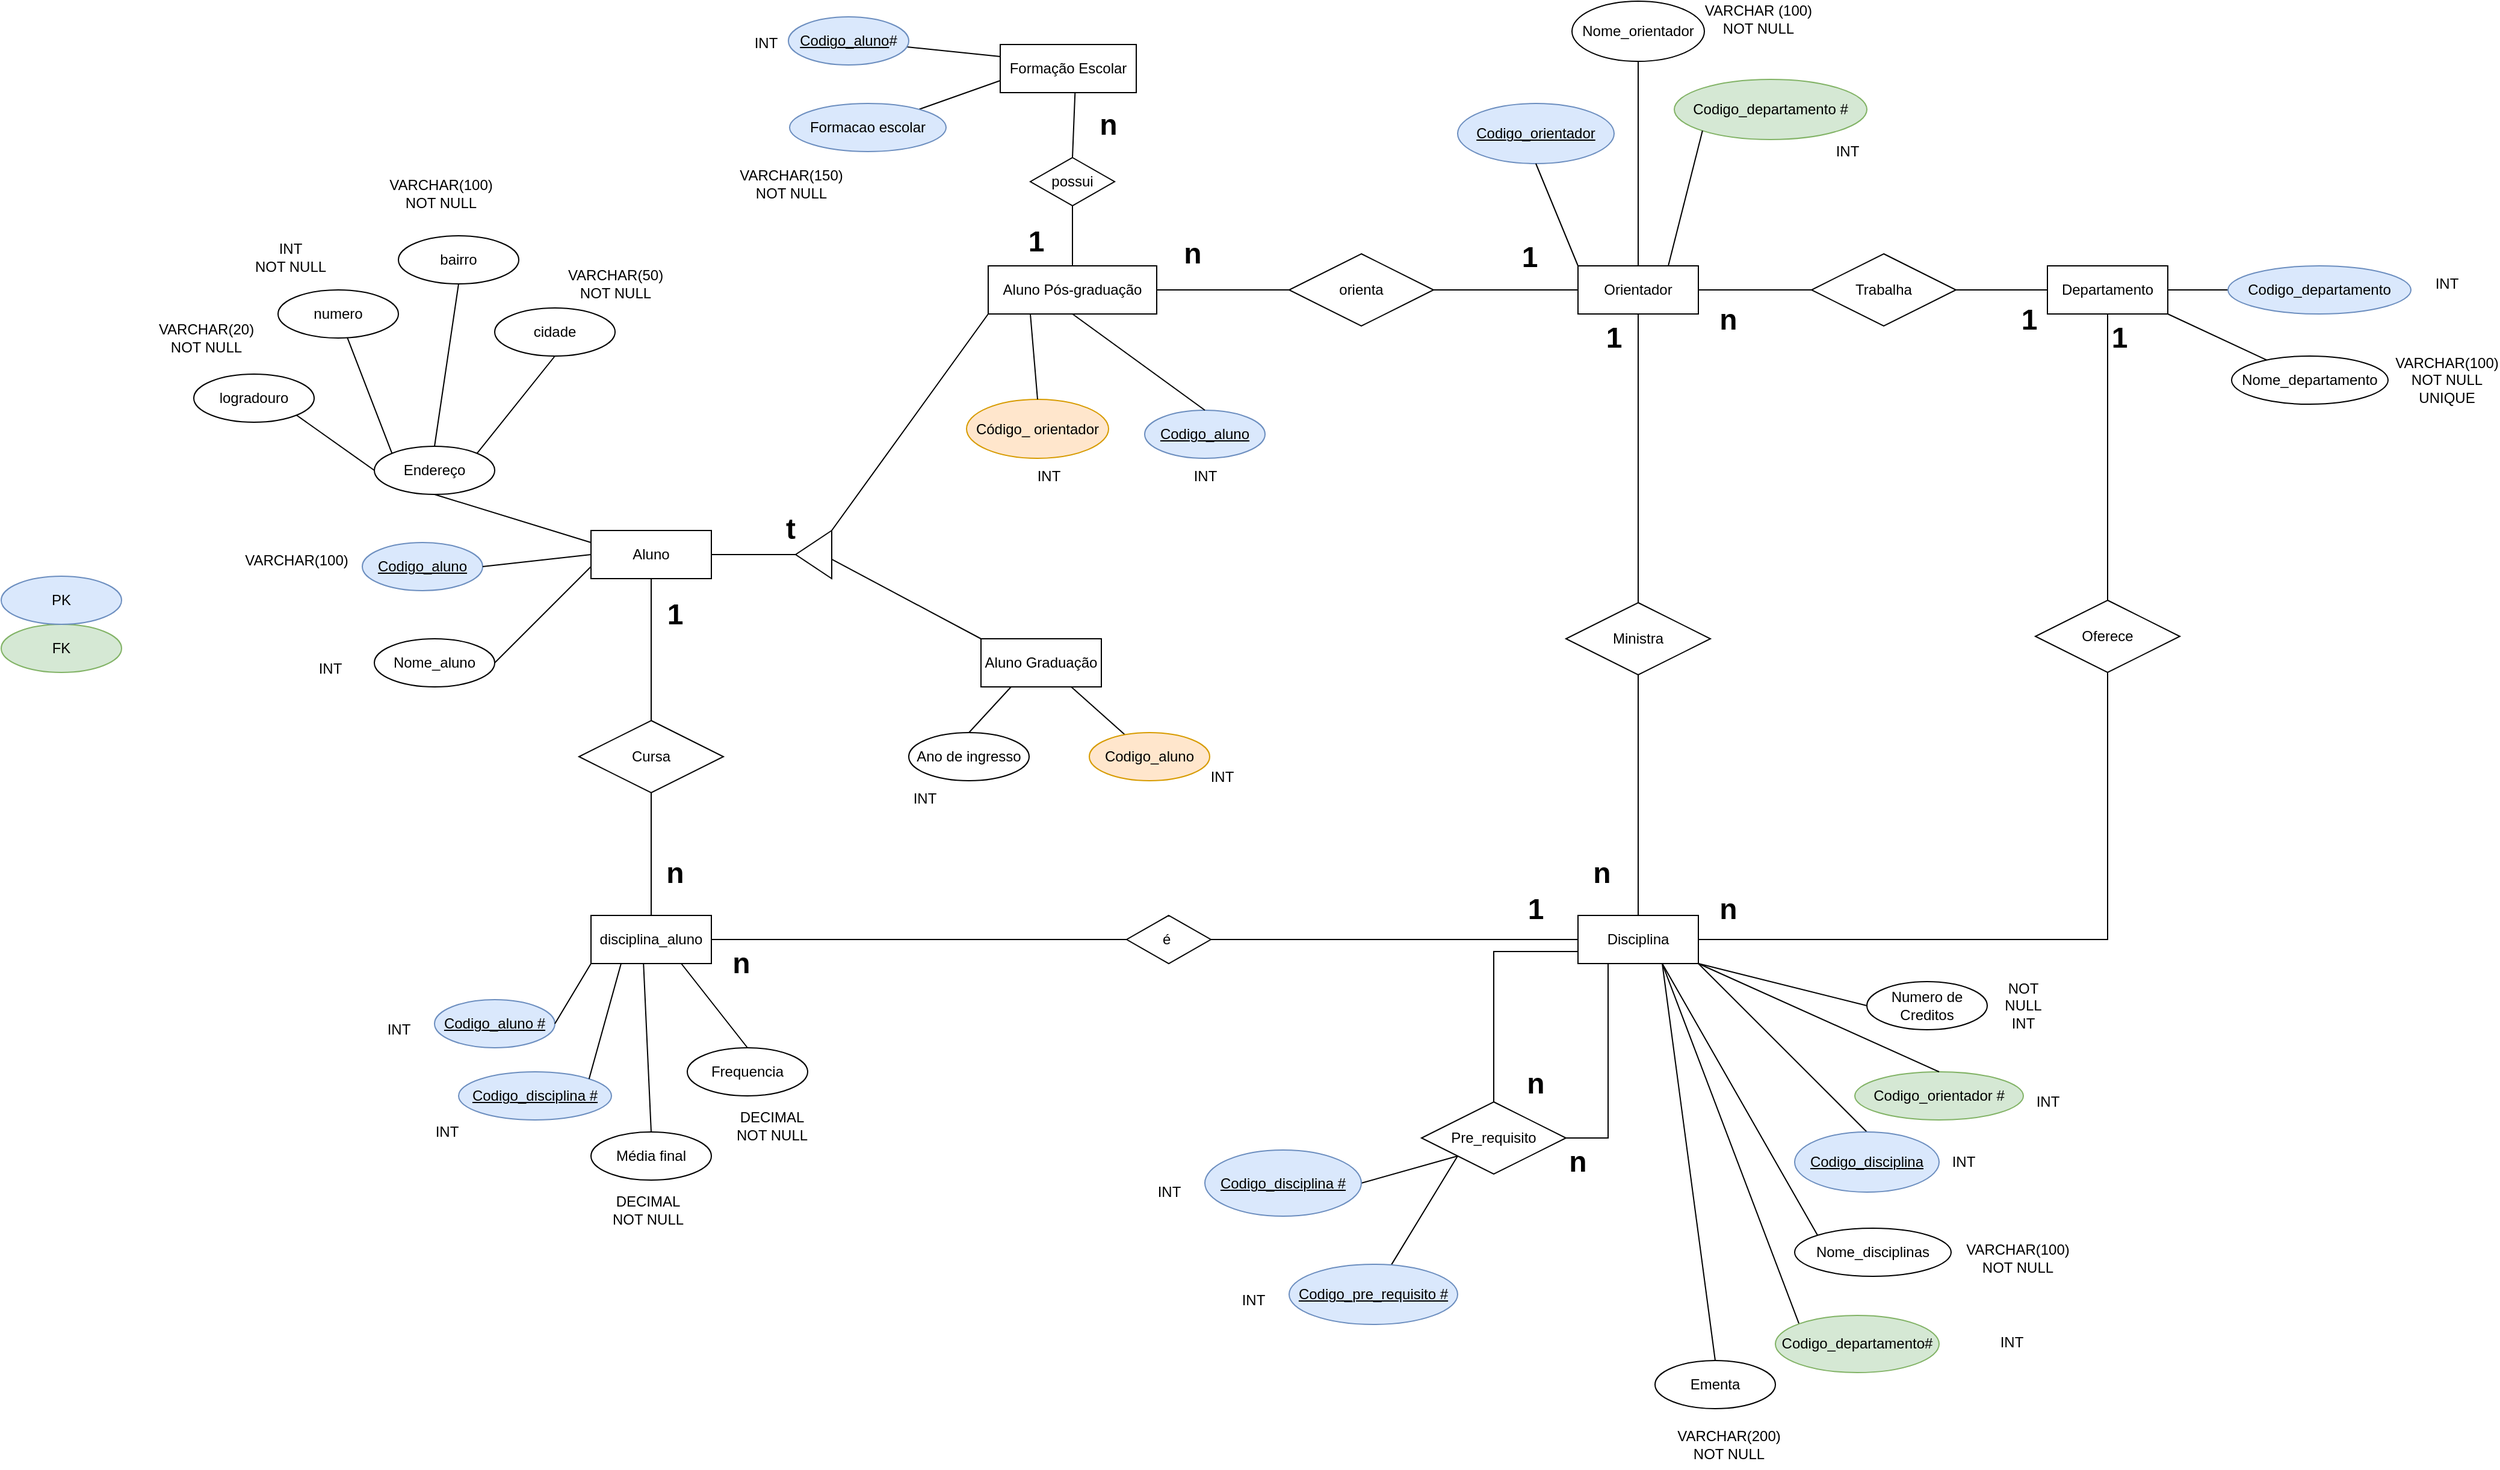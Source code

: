 <mxfile version="21.1.2" type="device">
  <diagram name="Página-1" id="sO-7xEorYhocGjbOIU1M">
    <mxGraphModel dx="730" dy="1548" grid="0" gridSize="10" guides="1" tooltips="1" connect="1" arrows="1" fold="1" page="1" pageScale="1" pageWidth="827" pageHeight="1169" math="0" shadow="0">
      <root>
        <mxCell id="0" />
        <mxCell id="1" parent="0" />
        <mxCell id="-kthMHdzDpv6y8lh09t6-1" value="Departamento" style="whiteSpace=wrap;html=1;align=center;" parent="1" vertex="1">
          <mxGeometry x="1850" y="-140" width="100" height="40" as="geometry" />
        </mxCell>
        <mxCell id="-kthMHdzDpv6y8lh09t6-2" value="Disciplina" style="whiteSpace=wrap;html=1;align=center;strokeColor=#000000;" parent="1" vertex="1">
          <mxGeometry x="1460" y="400" width="100" height="40" as="geometry" />
        </mxCell>
        <mxCell id="-kthMHdzDpv6y8lh09t6-3" value="Orientador" style="whiteSpace=wrap;html=1;align=center;" parent="1" vertex="1">
          <mxGeometry x="1460" y="-140" width="100" height="40" as="geometry" />
        </mxCell>
        <mxCell id="-kthMHdzDpv6y8lh09t6-5" value="Aluno" style="whiteSpace=wrap;html=1;align=center;" parent="1" vertex="1">
          <mxGeometry x="640" y="80" width="100" height="40" as="geometry" />
        </mxCell>
        <mxCell id="-kthMHdzDpv6y8lh09t6-7" value="disciplina_aluno" style="whiteSpace=wrap;html=1;align=center;" parent="1" vertex="1">
          <mxGeometry x="640" y="400" width="100" height="40" as="geometry" />
        </mxCell>
        <mxCell id="-kthMHdzDpv6y8lh09t6-8" value="Aluno Pós-graduação" style="whiteSpace=wrap;html=1;align=center;" parent="1" vertex="1">
          <mxGeometry x="970" y="-140" width="140" height="40" as="geometry" />
        </mxCell>
        <mxCell id="-kthMHdzDpv6y8lh09t6-10" value="Aluno Graduação" style="whiteSpace=wrap;html=1;align=center;" parent="1" vertex="1">
          <mxGeometry x="964" y="170" width="100" height="40" as="geometry" />
        </mxCell>
        <mxCell id="am_5IbPLL-6dULDhQSP--19" value="Oferece" style="shape=rhombus;perimeter=rhombusPerimeter;whiteSpace=wrap;html=1;align=center;" parent="1" vertex="1">
          <mxGeometry x="1840" y="138" width="120" height="60" as="geometry" />
        </mxCell>
        <mxCell id="am_5IbPLL-6dULDhQSP--25" value="Trabalha" style="shape=rhombus;perimeter=rhombusPerimeter;whiteSpace=wrap;html=1;align=center;" parent="1" vertex="1">
          <mxGeometry x="1654" y="-150" width="120" height="60" as="geometry" />
        </mxCell>
        <mxCell id="am_5IbPLL-6dULDhQSP--34" value="" style="triangle;whiteSpace=wrap;html=1;direction=west;" parent="1" vertex="1">
          <mxGeometry x="810" y="80" width="30" height="40" as="geometry" />
        </mxCell>
        <mxCell id="am_5IbPLL-6dULDhQSP--38" value="" style="endArrow=none;html=1;rounded=0;entryX=1;entryY=0.5;entryDx=0;entryDy=0;exitX=1;exitY=0.5;exitDx=0;exitDy=0;" parent="1" source="-kthMHdzDpv6y8lh09t6-5" target="am_5IbPLL-6dULDhQSP--34" edge="1">
          <mxGeometry relative="1" as="geometry">
            <mxPoint x="670" y="10" as="sourcePoint" />
            <mxPoint x="830" y="10" as="targetPoint" />
          </mxGeometry>
        </mxCell>
        <mxCell id="am_5IbPLL-6dULDhQSP--39" value="" style="endArrow=none;html=1;rounded=0;entryX=0;entryY=1;entryDx=0;entryDy=0;" parent="1" target="-kthMHdzDpv6y8lh09t6-8" edge="1">
          <mxGeometry relative="1" as="geometry">
            <mxPoint x="840" y="80" as="sourcePoint" />
            <mxPoint x="830" y="10" as="targetPoint" />
          </mxGeometry>
        </mxCell>
        <mxCell id="am_5IbPLL-6dULDhQSP--40" value="" style="endArrow=none;html=1;rounded=0;entryX=0;entryY=0;entryDx=0;entryDy=0;exitX=-0.002;exitY=0.402;exitDx=0;exitDy=0;exitPerimeter=0;" parent="1" source="am_5IbPLL-6dULDhQSP--34" target="-kthMHdzDpv6y8lh09t6-10" edge="1">
          <mxGeometry relative="1" as="geometry">
            <mxPoint x="840" y="107" as="sourcePoint" />
            <mxPoint x="830" y="10" as="targetPoint" />
          </mxGeometry>
        </mxCell>
        <mxCell id="am_5IbPLL-6dULDhQSP--42" value="" style="endArrow=none;html=1;rounded=0;entryX=0;entryY=0.5;entryDx=0;entryDy=0;exitX=1;exitY=0.5;exitDx=0;exitDy=0;" parent="1" source="am_5IbPLL-6dULDhQSP--17" target="-kthMHdzDpv6y8lh09t6-3" edge="1">
          <mxGeometry relative="1" as="geometry">
            <mxPoint x="970" y="60" as="sourcePoint" />
            <mxPoint x="1130" y="60" as="targetPoint" />
          </mxGeometry>
        </mxCell>
        <mxCell id="am_5IbPLL-6dULDhQSP--43" value="" style="endArrow=none;html=1;rounded=0;entryX=0.5;entryY=1;entryDx=0;entryDy=0;exitX=0.5;exitY=0;exitDx=0;exitDy=0;" parent="1" source="am_5IbPLL-6dULDhQSP--15" target="-kthMHdzDpv6y8lh09t6-3" edge="1">
          <mxGeometry relative="1" as="geometry">
            <mxPoint x="1520" y="50.0" as="sourcePoint" />
            <mxPoint x="1130" y="60" as="targetPoint" />
          </mxGeometry>
        </mxCell>
        <mxCell id="am_5IbPLL-6dULDhQSP--44" value="" style="endArrow=none;html=1;rounded=0;entryX=0.5;entryY=1;entryDx=0;entryDy=0;exitX=0.5;exitY=0;exitDx=0;exitDy=0;" parent="1" source="-kthMHdzDpv6y8lh09t6-2" target="am_5IbPLL-6dULDhQSP--15" edge="1">
          <mxGeometry relative="1" as="geometry">
            <mxPoint x="1510" y="340" as="sourcePoint" />
            <mxPoint x="1510" y="20" as="targetPoint" />
          </mxGeometry>
        </mxCell>
        <mxCell id="am_5IbPLL-6dULDhQSP--15" value="Ministra" style="shape=rhombus;perimeter=rhombusPerimeter;whiteSpace=wrap;html=1;align=center;" parent="1" vertex="1">
          <mxGeometry x="1450" y="140" width="120" height="60" as="geometry" />
        </mxCell>
        <mxCell id="am_5IbPLL-6dULDhQSP--45" value="" style="endArrow=none;html=1;rounded=0;entryX=0;entryY=0.5;entryDx=0;entryDy=0;exitX=1;exitY=0.5;exitDx=0;exitDy=0;" parent="1" source="-kthMHdzDpv6y8lh09t6-8" target="am_5IbPLL-6dULDhQSP--17" edge="1">
          <mxGeometry relative="1" as="geometry">
            <mxPoint x="1150" y="-90" as="sourcePoint" />
            <mxPoint x="1470" y="-90" as="targetPoint" />
          </mxGeometry>
        </mxCell>
        <mxCell id="am_5IbPLL-6dULDhQSP--17" value="orienta" style="shape=rhombus;perimeter=rhombusPerimeter;whiteSpace=wrap;html=1;align=center;" parent="1" vertex="1">
          <mxGeometry x="1220" y="-150" width="120" height="60" as="geometry" />
        </mxCell>
        <mxCell id="am_5IbPLL-6dULDhQSP--46" value="" style="endArrow=none;html=1;rounded=0;entryX=0;entryY=0.5;entryDx=0;entryDy=0;exitX=1;exitY=0.5;exitDx=0;exitDy=0;" parent="1" source="am_5IbPLL-6dULDhQSP--25" target="-kthMHdzDpv6y8lh09t6-1" edge="1">
          <mxGeometry relative="1" as="geometry">
            <mxPoint x="1240" y="20" as="sourcePoint" />
            <mxPoint x="1400" y="20" as="targetPoint" />
          </mxGeometry>
        </mxCell>
        <mxCell id="am_5IbPLL-6dULDhQSP--47" value="" style="endArrow=none;html=1;rounded=0;exitX=1;exitY=0.5;exitDx=0;exitDy=0;entryX=0;entryY=0.5;entryDx=0;entryDy=0;" parent="1" source="-kthMHdzDpv6y8lh09t6-3" target="am_5IbPLL-6dULDhQSP--25" edge="1">
          <mxGeometry relative="1" as="geometry">
            <mxPoint x="1240" y="20" as="sourcePoint" />
            <mxPoint x="1400" y="20" as="targetPoint" />
          </mxGeometry>
        </mxCell>
        <mxCell id="am_5IbPLL-6dULDhQSP--48" value="" style="endArrow=none;html=1;rounded=0;entryX=0.5;entryY=1;entryDx=0;entryDy=0;exitX=0.5;exitY=0;exitDx=0;exitDy=0;" parent="1" source="am_5IbPLL-6dULDhQSP--19" target="-kthMHdzDpv6y8lh09t6-1" edge="1">
          <mxGeometry relative="1" as="geometry">
            <mxPoint x="1900" y="50.0" as="sourcePoint" />
            <mxPoint x="1400" y="60" as="targetPoint" />
          </mxGeometry>
        </mxCell>
        <mxCell id="am_5IbPLL-6dULDhQSP--49" value="" style="endArrow=none;html=1;rounded=0;entryX=0.5;entryY=1;entryDx=0;entryDy=0;exitX=1;exitY=0.5;exitDx=0;exitDy=0;" parent="1" target="am_5IbPLL-6dULDhQSP--19" edge="1" source="-kthMHdzDpv6y8lh09t6-2">
          <mxGeometry relative="1" as="geometry">
            <mxPoint x="1560" y="340" as="sourcePoint" />
            <mxPoint x="1390" y="150" as="targetPoint" />
            <Array as="points">
              <mxPoint x="1900" y="420" />
            </Array>
          </mxGeometry>
        </mxCell>
        <mxCell id="am_5IbPLL-6dULDhQSP--50" value="" style="endArrow=none;html=1;rounded=0;entryX=0;entryY=0.5;entryDx=0;entryDy=0;exitX=1;exitY=0.5;exitDx=0;exitDy=0;" parent="1" source="-kthMHdzDpv6y8lh09t6-14" target="-kthMHdzDpv6y8lh09t6-2" edge="1">
          <mxGeometry relative="1" as="geometry">
            <mxPoint x="1190" y="230" as="sourcePoint" />
            <mxPoint x="1350" y="230" as="targetPoint" />
          </mxGeometry>
        </mxCell>
        <mxCell id="am_5IbPLL-6dULDhQSP--51" value="" style="endArrow=none;html=1;rounded=0;exitX=0.5;exitY=1;exitDx=0;exitDy=0;entryX=0.5;entryY=0;entryDx=0;entryDy=0;" parent="1" source="am_5IbPLL-6dULDhQSP--28" target="-kthMHdzDpv6y8lh09t6-7" edge="1">
          <mxGeometry relative="1" as="geometry">
            <mxPoint x="1190" y="150" as="sourcePoint" />
            <mxPoint x="1350" y="150" as="targetPoint" />
          </mxGeometry>
        </mxCell>
        <mxCell id="am_5IbPLL-6dULDhQSP--52" value="" style="endArrow=none;html=1;rounded=0;entryX=0;entryY=0.5;entryDx=0;entryDy=0;exitX=1;exitY=0.5;exitDx=0;exitDy=0;" parent="1" source="-kthMHdzDpv6y8lh09t6-7" target="-kthMHdzDpv6y8lh09t6-14" edge="1">
          <mxGeometry relative="1" as="geometry">
            <mxPoint x="740" y="420" as="sourcePoint" />
            <mxPoint x="1460" y="420" as="targetPoint" />
          </mxGeometry>
        </mxCell>
        <mxCell id="-kthMHdzDpv6y8lh09t6-14" value="é&amp;nbsp;" style="shape=rhombus;perimeter=rhombusPerimeter;whiteSpace=wrap;html=1;align=center;" parent="1" vertex="1">
          <mxGeometry x="1085" y="400" width="70" height="40" as="geometry" />
        </mxCell>
        <mxCell id="am_5IbPLL-6dULDhQSP--53" value="" style="endArrow=none;html=1;rounded=0;exitX=0.5;exitY=1;exitDx=0;exitDy=0;entryX=0.5;entryY=0;entryDx=0;entryDy=0;" parent="1" source="-kthMHdzDpv6y8lh09t6-5" target="am_5IbPLL-6dULDhQSP--28" edge="1">
          <mxGeometry relative="1" as="geometry">
            <mxPoint x="690" y="120" as="sourcePoint" />
            <mxPoint x="690" y="320" as="targetPoint" />
          </mxGeometry>
        </mxCell>
        <mxCell id="am_5IbPLL-6dULDhQSP--28" value="Cursa" style="shape=rhombus;perimeter=rhombusPerimeter;whiteSpace=wrap;html=1;align=center;" parent="1" vertex="1">
          <mxGeometry x="630" y="238" width="120" height="60" as="geometry" />
        </mxCell>
        <mxCell id="328aUAQGdiE6-2sCasB5-2" value="" style="endArrow=none;html=1;rounded=0;entryX=1;entryY=1;entryDx=0;entryDy=0;" parent="1" source="328aUAQGdiE6-2sCasB5-18" target="-kthMHdzDpv6y8lh09t6-1" edge="1">
          <mxGeometry relative="1" as="geometry">
            <mxPoint x="1900" y="-210" as="sourcePoint" />
            <mxPoint x="1400" y="70" as="targetPoint" />
          </mxGeometry>
        </mxCell>
        <mxCell id="328aUAQGdiE6-2sCasB5-3" value="Nome_orientador" style="ellipse;whiteSpace=wrap;html=1;align=center;" parent="1" vertex="1">
          <mxGeometry x="1455" y="-360" width="110" height="50" as="geometry" />
        </mxCell>
        <mxCell id="328aUAQGdiE6-2sCasB5-4" value="" style="endArrow=none;html=1;rounded=0;entryX=1;entryY=0.5;entryDx=0;entryDy=0;exitX=0;exitY=0.5;exitDx=0;exitDy=0;" parent="1" target="-kthMHdzDpv6y8lh09t6-1" edge="1" source="328aUAQGdiE6-2sCasB5-5">
          <mxGeometry relative="1" as="geometry">
            <mxPoint x="1990" y="-220" as="sourcePoint" />
            <mxPoint x="1900" y="-150" as="targetPoint" />
          </mxGeometry>
        </mxCell>
        <mxCell id="328aUAQGdiE6-2sCasB5-5" value="Codigo_departamento" style="ellipse;whiteSpace=wrap;html=1;align=center;fillColor=#dae8fc;strokeColor=#6c8ebf;" parent="1" vertex="1">
          <mxGeometry x="2000" y="-140" width="152" height="40" as="geometry" />
        </mxCell>
        <mxCell id="328aUAQGdiE6-2sCasB5-9" value="" style="endArrow=none;html=1;rounded=0;entryX=1;entryY=1;entryDx=0;entryDy=0;exitX=0.5;exitY=0;exitDx=0;exitDy=0;" parent="1" target="-kthMHdzDpv6y8lh09t6-2" edge="1" source="328aUAQGdiE6-2sCasB5-10">
          <mxGeometry relative="1" as="geometry">
            <mxPoint x="1560" y="510" as="sourcePoint" />
            <mxPoint x="1935" y="80" as="targetPoint" />
          </mxGeometry>
        </mxCell>
        <mxCell id="328aUAQGdiE6-2sCasB5-10" value="&lt;u&gt;Codigo_disciplina&lt;/u&gt;" style="ellipse;whiteSpace=wrap;html=1;align=center;fillColor=#dae8fc;strokeColor=#6c8ebf;" parent="1" vertex="1">
          <mxGeometry x="1640" y="580" width="120" height="50" as="geometry" />
        </mxCell>
        <mxCell id="328aUAQGdiE6-2sCasB5-11" value="Nome_disciplinas" style="ellipse;whiteSpace=wrap;html=1;align=center;" parent="1" vertex="1">
          <mxGeometry x="1640" y="660" width="130" height="40" as="geometry" />
        </mxCell>
        <mxCell id="328aUAQGdiE6-2sCasB5-12" value="Ementa" style="ellipse;whiteSpace=wrap;html=1;align=center;" parent="1" vertex="1">
          <mxGeometry x="1524" y="770" width="100" height="40" as="geometry" />
        </mxCell>
        <mxCell id="328aUAQGdiE6-2sCasB5-13" value="Numero de Creditos" style="ellipse;whiteSpace=wrap;html=1;align=center;" parent="1" vertex="1">
          <mxGeometry x="1700" y="455" width="100" height="40" as="geometry" />
        </mxCell>
        <mxCell id="328aUAQGdiE6-2sCasB5-14" value="Codigo_orientador #" style="ellipse;whiteSpace=wrap;html=1;align=center;fillColor=#d5e8d4;strokeColor=#82b366;" parent="1" vertex="1">
          <mxGeometry x="1690" y="530" width="140" height="40" as="geometry" />
        </mxCell>
        <mxCell id="328aUAQGdiE6-2sCasB5-16" value="&lt;u&gt;Codigo_orientador&lt;/u&gt;" style="ellipse;whiteSpace=wrap;html=1;align=center;fillColor=#dae8fc;strokeColor=#6c8ebf;" parent="1" vertex="1">
          <mxGeometry x="1360" y="-275" width="130" height="50" as="geometry" />
        </mxCell>
        <mxCell id="328aUAQGdiE6-2sCasB5-17" value="Codigo_departamento #" style="ellipse;whiteSpace=wrap;html=1;align=center;fillColor=#d5e8d4;strokeColor=#82b366;" parent="1" vertex="1">
          <mxGeometry x="1540" y="-295" width="160" height="50" as="geometry" />
        </mxCell>
        <mxCell id="328aUAQGdiE6-2sCasB5-20" value="&lt;u&gt;Codigo_aluno&lt;/u&gt;" style="ellipse;whiteSpace=wrap;html=1;align=center;fillColor=#dae8fc;strokeColor=#6c8ebf;" parent="1" vertex="1">
          <mxGeometry x="450" y="90" width="100" height="40" as="geometry" />
        </mxCell>
        <mxCell id="328aUAQGdiE6-2sCasB5-21" value="Nome_aluno" style="ellipse;whiteSpace=wrap;html=1;align=center;" parent="1" vertex="1">
          <mxGeometry x="460" y="170" width="100" height="40" as="geometry" />
        </mxCell>
        <mxCell id="328aUAQGdiE6-2sCasB5-22" value="Endereço" style="ellipse;whiteSpace=wrap;html=1;align=center;" parent="1" vertex="1">
          <mxGeometry x="460" y="10" width="100" height="40" as="geometry" />
        </mxCell>
        <mxCell id="328aUAQGdiE6-2sCasB5-24" value="&lt;u&gt;Codigo_aluno #&lt;/u&gt;" style="ellipse;whiteSpace=wrap;html=1;align=center;fillColor=#dae8fc;strokeColor=#6c8ebf;" parent="1" vertex="1">
          <mxGeometry x="510" y="470" width="100" height="40" as="geometry" />
        </mxCell>
        <mxCell id="328aUAQGdiE6-2sCasB5-25" value="&lt;u&gt;Codigo_disciplina #&lt;/u&gt;" style="ellipse;whiteSpace=wrap;html=1;align=center;fillColor=#dae8fc;strokeColor=#6c8ebf;" parent="1" vertex="1">
          <mxGeometry x="530" y="530" width="127" height="40" as="geometry" />
        </mxCell>
        <mxCell id="328aUAQGdiE6-2sCasB5-26" value="Média final" style="ellipse;whiteSpace=wrap;html=1;align=center;" parent="1" vertex="1">
          <mxGeometry x="640" y="580" width="100" height="40" as="geometry" />
        </mxCell>
        <mxCell id="328aUAQGdiE6-2sCasB5-27" value="Frequencia" style="ellipse;whiteSpace=wrap;html=1;align=center;" parent="1" vertex="1">
          <mxGeometry x="720" y="510" width="100" height="40" as="geometry" />
        </mxCell>
        <mxCell id="328aUAQGdiE6-2sCasB5-28" value="Ano de ingresso" style="ellipse;whiteSpace=wrap;html=1;align=center;" parent="1" vertex="1">
          <mxGeometry x="904" y="248" width="100" height="40" as="geometry" />
        </mxCell>
        <mxCell id="328aUAQGdiE6-2sCasB5-29" value="Código_ orientador" style="ellipse;whiteSpace=wrap;html=1;align=center;fillColor=#ffe6cc;strokeColor=#d79b00;" parent="1" vertex="1">
          <mxGeometry x="952" y="-29" width="118" height="49" as="geometry" />
        </mxCell>
        <mxCell id="328aUAQGdiE6-2sCasB5-30" value="&lt;u&gt;Codigo_aluno&lt;/u&gt;" style="ellipse;whiteSpace=wrap;html=1;align=center;fillColor=#dae8fc;strokeColor=#6c8ebf;" parent="1" vertex="1">
          <mxGeometry x="1100" y="-20" width="100" height="40" as="geometry" />
        </mxCell>
        <mxCell id="9VS_eh-sLjcIpvWzk_sn-1" value="" style="endArrow=none;html=1;rounded=0;exitX=0.5;exitY=1;exitDx=0;exitDy=0;entryX=0;entryY=0;entryDx=0;entryDy=0;" parent="1" source="328aUAQGdiE6-2sCasB5-16" edge="1" target="-kthMHdzDpv6y8lh09t6-3">
          <mxGeometry relative="1" as="geometry">
            <mxPoint x="1473.891" y="-207.322" as="sourcePoint" />
            <mxPoint x="1520" y="-150" as="targetPoint" />
          </mxGeometry>
        </mxCell>
        <mxCell id="9VS_eh-sLjcIpvWzk_sn-2" value="" style="endArrow=none;html=1;rounded=0;entryX=0.5;entryY=1;entryDx=0;entryDy=0;exitX=0.5;exitY=0;exitDx=0;exitDy=0;" parent="1" source="-kthMHdzDpv6y8lh09t6-3" target="328aUAQGdiE6-2sCasB5-3" edge="1">
          <mxGeometry relative="1" as="geometry">
            <mxPoint x="1390" y="-60" as="sourcePoint" />
            <mxPoint x="1550" y="-60" as="targetPoint" />
          </mxGeometry>
        </mxCell>
        <mxCell id="9VS_eh-sLjcIpvWzk_sn-3" value="" style="endArrow=none;html=1;rounded=0;entryX=0;entryY=1;entryDx=0;entryDy=0;exitX=0.75;exitY=0;exitDx=0;exitDy=0;" parent="1" target="328aUAQGdiE6-2sCasB5-17" edge="1" source="-kthMHdzDpv6y8lh09t6-3">
          <mxGeometry relative="1" as="geometry">
            <mxPoint x="1520" y="-150" as="sourcePoint" />
            <mxPoint x="1550" y="-60" as="targetPoint" />
          </mxGeometry>
        </mxCell>
        <mxCell id="9VS_eh-sLjcIpvWzk_sn-4" value="VARCHAR (100)&lt;br&gt;NOT NULL" style="text;html=1;strokeColor=none;fillColor=none;align=center;verticalAlign=middle;whiteSpace=wrap;rounded=0;" parent="1" vertex="1">
          <mxGeometry x="1550" y="-360" width="120" height="30" as="geometry" />
        </mxCell>
        <mxCell id="9VS_eh-sLjcIpvWzk_sn-5" value="INT" style="text;html=1;strokeColor=none;fillColor=none;align=center;verticalAlign=middle;whiteSpace=wrap;rounded=0;" parent="1" vertex="1">
          <mxGeometry x="1654" y="-250" width="60" height="30" as="geometry" />
        </mxCell>
        <mxCell id="9VS_eh-sLjcIpvWzk_sn-6" value="FK" style="ellipse;whiteSpace=wrap;html=1;align=center;fillColor=#d5e8d4;strokeColor=#82b366;" parent="1" vertex="1">
          <mxGeometry x="150" y="158" width="100" height="40" as="geometry" />
        </mxCell>
        <mxCell id="9VS_eh-sLjcIpvWzk_sn-10" value="PK" style="ellipse;whiteSpace=wrap;html=1;align=center;fillColor=#dae8fc;strokeColor=#6c8ebf;" parent="1" vertex="1">
          <mxGeometry x="150" y="118" width="100" height="40" as="geometry" />
        </mxCell>
        <mxCell id="328aUAQGdiE6-2sCasB5-18" value="Nome_departamento" style="ellipse;whiteSpace=wrap;html=1;align=center;" parent="1" vertex="1">
          <mxGeometry x="2003" y="-65" width="130" height="40" as="geometry" />
        </mxCell>
        <mxCell id="9VS_eh-sLjcIpvWzk_sn-12" value="VARCHAR(100)&lt;br&gt;NOT NULL&lt;br&gt;UNIQUE" style="text;html=1;strokeColor=none;fillColor=none;align=center;verticalAlign=middle;whiteSpace=wrap;rounded=0;" parent="1" vertex="1">
          <mxGeometry x="2152" y="-60" width="60" height="30" as="geometry" />
        </mxCell>
        <mxCell id="9VS_eh-sLjcIpvWzk_sn-13" value="INT" style="text;html=1;strokeColor=none;fillColor=none;align=center;verticalAlign=middle;whiteSpace=wrap;rounded=0;" parent="1" vertex="1">
          <mxGeometry x="2152" y="-140" width="60" height="30" as="geometry" />
        </mxCell>
        <mxCell id="9VS_eh-sLjcIpvWzk_sn-14" value="" style="endArrow=none;html=1;rounded=0;entryX=0;entryY=0.5;entryDx=0;entryDy=0;" parent="1" target="328aUAQGdiE6-2sCasB5-13" edge="1">
          <mxGeometry relative="1" as="geometry">
            <mxPoint x="1560" y="440" as="sourcePoint" />
            <mxPoint x="1540" y="310" as="targetPoint" />
          </mxGeometry>
        </mxCell>
        <mxCell id="9VS_eh-sLjcIpvWzk_sn-15" value="" style="endArrow=none;html=1;rounded=0;entryX=0.5;entryY=0;entryDx=0;entryDy=0;exitX=1;exitY=1;exitDx=0;exitDy=0;" parent="1" source="-kthMHdzDpv6y8lh09t6-2" target="328aUAQGdiE6-2sCasB5-14" edge="1">
          <mxGeometry relative="1" as="geometry">
            <mxPoint x="1380" y="310" as="sourcePoint" />
            <mxPoint x="1540" y="310" as="targetPoint" />
          </mxGeometry>
        </mxCell>
        <mxCell id="9VS_eh-sLjcIpvWzk_sn-16" value="" style="endArrow=none;html=1;rounded=0;exitX=0;exitY=0;exitDx=0;exitDy=0;" parent="1" source="2ZMc8y1-_rDqalnOoS_V-8" edge="1">
          <mxGeometry relative="1" as="geometry">
            <mxPoint x="1652.915" y="737.485" as="sourcePoint" />
            <mxPoint x="1530" y="440" as="targetPoint" />
          </mxGeometry>
        </mxCell>
        <mxCell id="9VS_eh-sLjcIpvWzk_sn-17" value="" style="endArrow=none;html=1;rounded=0;fillColor=#cce5ff;strokeColor=default;" parent="1" edge="1">
          <mxGeometry relative="1" as="geometry">
            <mxPoint x="1574" y="770" as="sourcePoint" />
            <mxPoint x="1530" y="440" as="targetPoint" />
          </mxGeometry>
        </mxCell>
        <mxCell id="9VS_eh-sLjcIpvWzk_sn-18" value="" style="endArrow=none;html=1;rounded=0;exitX=0;exitY=0;exitDx=0;exitDy=0;" parent="1" source="328aUAQGdiE6-2sCasB5-11" edge="1">
          <mxGeometry relative="1" as="geometry">
            <mxPoint x="1380" y="310" as="sourcePoint" />
            <mxPoint x="1530" y="440" as="targetPoint" />
          </mxGeometry>
        </mxCell>
        <mxCell id="9VS_eh-sLjcIpvWzk_sn-19" value="NOT NULL&lt;br&gt;INT" style="text;html=1;strokeColor=none;fillColor=none;align=center;verticalAlign=middle;whiteSpace=wrap;rounded=0;" parent="1" vertex="1">
          <mxGeometry x="1800" y="460" width="60" height="30" as="geometry" />
        </mxCell>
        <mxCell id="9VS_eh-sLjcIpvWzk_sn-20" value="INT" style="text;html=1;align=center;verticalAlign=middle;resizable=0;points=[];autosize=1;strokeColor=none;fillColor=none;" parent="1" vertex="1">
          <mxGeometry x="1830" y="540" width="40" height="30" as="geometry" />
        </mxCell>
        <mxCell id="9VS_eh-sLjcIpvWzk_sn-22" value="VARCHAR(100)&lt;br&gt;NOT NULL" style="text;html=1;align=center;verticalAlign=middle;resizable=0;points=[];autosize=1;strokeColor=none;fillColor=none;" parent="1" vertex="1">
          <mxGeometry x="1770" y="665" width="110" height="40" as="geometry" />
        </mxCell>
        <mxCell id="9VS_eh-sLjcIpvWzk_sn-25" value="INT" style="text;html=1;align=center;verticalAlign=middle;resizable=0;points=[];autosize=1;strokeColor=none;fillColor=none;" parent="1" vertex="1">
          <mxGeometry x="460" y="480" width="40" height="30" as="geometry" />
        </mxCell>
        <mxCell id="9VS_eh-sLjcIpvWzk_sn-26" value="INT" style="text;html=1;align=center;verticalAlign=middle;resizable=0;points=[];autosize=1;strokeColor=none;fillColor=none;" parent="1" vertex="1">
          <mxGeometry x="500" y="565" width="40" height="30" as="geometry" />
        </mxCell>
        <mxCell id="9VS_eh-sLjcIpvWzk_sn-27" value="DECIMAL&lt;br&gt;NOT NULL" style="text;html=1;align=center;verticalAlign=middle;resizable=0;points=[];autosize=1;strokeColor=none;fillColor=none;" parent="1" vertex="1">
          <mxGeometry x="647" y="625" width="80" height="40" as="geometry" />
        </mxCell>
        <mxCell id="9VS_eh-sLjcIpvWzk_sn-28" value="DECIMAL&lt;br&gt;NOT NULL" style="text;html=1;align=center;verticalAlign=middle;resizable=0;points=[];autosize=1;strokeColor=none;fillColor=none;" parent="1" vertex="1">
          <mxGeometry x="750" y="555" width="80" height="40" as="geometry" />
        </mxCell>
        <mxCell id="9VS_eh-sLjcIpvWzk_sn-29" value="INT" style="text;html=1;align=center;verticalAlign=middle;resizable=0;points=[];autosize=1;strokeColor=none;fillColor=none;" parent="1" vertex="1">
          <mxGeometry x="403" y="180" width="40" height="30" as="geometry" />
        </mxCell>
        <mxCell id="9VS_eh-sLjcIpvWzk_sn-30" value="" style="endArrow=none;html=1;rounded=0;entryX=0;entryY=0.5;entryDx=0;entryDy=0;exitX=1;exitY=1;exitDx=0;exitDy=0;" parent="1" source="9VS_eh-sLjcIpvWzk_sn-34" target="328aUAQGdiE6-2sCasB5-22" edge="1">
          <mxGeometry relative="1" as="geometry">
            <mxPoint x="280" y="-210" as="sourcePoint" />
            <mxPoint x="800" y="20" as="targetPoint" />
          </mxGeometry>
        </mxCell>
        <mxCell id="9VS_eh-sLjcIpvWzk_sn-31" value="" style="endArrow=none;html=1;rounded=0;entryX=0;entryY=0;entryDx=0;entryDy=0;" parent="1" source="9VS_eh-sLjcIpvWzk_sn-35" target="328aUAQGdiE6-2sCasB5-22" edge="1">
          <mxGeometry relative="1" as="geometry">
            <mxPoint x="410" y="-240" as="sourcePoint" />
            <mxPoint x="800" y="20" as="targetPoint" />
          </mxGeometry>
        </mxCell>
        <mxCell id="9VS_eh-sLjcIpvWzk_sn-32" value="" style="endArrow=none;html=1;rounded=0;entryX=0.5;entryY=0;entryDx=0;entryDy=0;exitX=0.5;exitY=1;exitDx=0;exitDy=0;" parent="1" source="9VS_eh-sLjcIpvWzk_sn-37" target="328aUAQGdiE6-2sCasB5-22" edge="1">
          <mxGeometry relative="1" as="geometry">
            <mxPoint x="500" y="-140" as="sourcePoint" />
            <mxPoint x="800" y="20" as="targetPoint" />
          </mxGeometry>
        </mxCell>
        <mxCell id="9VS_eh-sLjcIpvWzk_sn-33" value="" style="endArrow=none;html=1;rounded=0;exitX=1;exitY=0;exitDx=0;exitDy=0;entryX=0.5;entryY=1;entryDx=0;entryDy=0;" parent="1" source="328aUAQGdiE6-2sCasB5-22" edge="1" target="9VS_eh-sLjcIpvWzk_sn-38">
          <mxGeometry relative="1" as="geometry">
            <mxPoint x="640" y="20" as="sourcePoint" />
            <mxPoint x="580" y="-140" as="targetPoint" />
          </mxGeometry>
        </mxCell>
        <mxCell id="9VS_eh-sLjcIpvWzk_sn-34" value="logradouro" style="ellipse;whiteSpace=wrap;html=1;align=center;" parent="1" vertex="1">
          <mxGeometry x="310" y="-50" width="100" height="40" as="geometry" />
        </mxCell>
        <mxCell id="9VS_eh-sLjcIpvWzk_sn-35" value="numero" style="ellipse;whiteSpace=wrap;html=1;align=center;" parent="1" vertex="1">
          <mxGeometry x="380" y="-120" width="100" height="40" as="geometry" />
        </mxCell>
        <mxCell id="9VS_eh-sLjcIpvWzk_sn-38" value="cidade" style="ellipse;whiteSpace=wrap;html=1;align=center;" parent="1" vertex="1">
          <mxGeometry x="560" y="-105" width="100" height="40" as="geometry" />
        </mxCell>
        <mxCell id="9VS_eh-sLjcIpvWzk_sn-39" value="VARCHAR(100)" style="text;html=1;align=center;verticalAlign=middle;resizable=0;points=[];autosize=1;strokeColor=none;fillColor=none;" parent="1" vertex="1">
          <mxGeometry x="340" y="90" width="110" height="30" as="geometry" />
        </mxCell>
        <mxCell id="9VS_eh-sLjcIpvWzk_sn-40" value="VARCHAR(50)&lt;br&gt;NOT NULL" style="text;html=1;align=center;verticalAlign=middle;resizable=0;points=[];autosize=1;strokeColor=none;fillColor=none;" parent="1" vertex="1">
          <mxGeometry x="610" y="-145" width="100" height="40" as="geometry" />
        </mxCell>
        <mxCell id="9VS_eh-sLjcIpvWzk_sn-41" value="VARCHAR(100)&lt;br&gt;NOT NULL" style="text;html=1;align=center;verticalAlign=middle;resizable=0;points=[];autosize=1;strokeColor=none;fillColor=none;" parent="1" vertex="1">
          <mxGeometry x="460" y="-220" width="110" height="40" as="geometry" />
        </mxCell>
        <mxCell id="9VS_eh-sLjcIpvWzk_sn-42" value="INT&lt;br&gt;NOT NULL" style="text;html=1;align=center;verticalAlign=middle;resizable=0;points=[];autosize=1;strokeColor=none;fillColor=none;" parent="1" vertex="1">
          <mxGeometry x="350" y="-167" width="80" height="40" as="geometry" />
        </mxCell>
        <mxCell id="9VS_eh-sLjcIpvWzk_sn-43" value="VARCHAR(20)&lt;br&gt;NOT NULL" style="text;html=1;align=center;verticalAlign=middle;resizable=0;points=[];autosize=1;strokeColor=none;fillColor=none;" parent="1" vertex="1">
          <mxGeometry x="270" y="-100" width="100" height="40" as="geometry" />
        </mxCell>
        <mxCell id="9VS_eh-sLjcIpvWzk_sn-45" value="" style="endArrow=none;html=1;rounded=0;exitX=0;exitY=0.75;exitDx=0;exitDy=0;entryX=1;entryY=0.5;entryDx=0;entryDy=0;" parent="1" source="-kthMHdzDpv6y8lh09t6-5" target="328aUAQGdiE6-2sCasB5-21" edge="1">
          <mxGeometry relative="1" as="geometry">
            <mxPoint x="700" y="-230" as="sourcePoint" />
            <mxPoint x="530" y="138" as="targetPoint" />
          </mxGeometry>
        </mxCell>
        <mxCell id="9VS_eh-sLjcIpvWzk_sn-37" value="bairro" style="ellipse;whiteSpace=wrap;html=1;align=center;" parent="1" vertex="1">
          <mxGeometry x="480" y="-165" width="100" height="40" as="geometry" />
        </mxCell>
        <mxCell id="9VS_eh-sLjcIpvWzk_sn-47" value="" style="endArrow=none;html=1;rounded=0;exitX=0.5;exitY=1;exitDx=0;exitDy=0;entryX=0;entryY=0.25;entryDx=0;entryDy=0;" parent="1" source="328aUAQGdiE6-2sCasB5-22" target="-kthMHdzDpv6y8lh09t6-5" edge="1">
          <mxGeometry relative="1" as="geometry">
            <mxPoint x="820" y="-30" as="sourcePoint" />
            <mxPoint x="980" y="-30" as="targetPoint" />
          </mxGeometry>
        </mxCell>
        <mxCell id="9VS_eh-sLjcIpvWzk_sn-48" value="" style="endArrow=none;html=1;rounded=0;entryX=1;entryY=0.5;entryDx=0;entryDy=0;" parent="1" edge="1" target="328aUAQGdiE6-2sCasB5-20">
          <mxGeometry relative="1" as="geometry">
            <mxPoint x="640" y="100" as="sourcePoint" />
            <mxPoint x="600" y="30" as="targetPoint" />
          </mxGeometry>
        </mxCell>
        <mxCell id="am_5IbPLL-6dULDhQSP--67" value="&lt;font style=&quot;font-size: 24px;&quot;&gt;&lt;b style=&quot;&quot;&gt;1&lt;/b&gt;&lt;/font&gt;" style="text;html=1;strokeColor=none;fillColor=none;align=center;verticalAlign=middle;whiteSpace=wrap;rounded=0;" parent="1" vertex="1">
          <mxGeometry x="680" y="135" width="60" height="30" as="geometry" />
        </mxCell>
        <mxCell id="9VS_eh-sLjcIpvWzk_sn-52" value="" style="endArrow=none;html=1;rounded=0;entryX=0.25;entryY=1;entryDx=0;entryDy=0;exitX=1;exitY=0;exitDx=0;exitDy=0;" parent="1" source="328aUAQGdiE6-2sCasB5-25" target="-kthMHdzDpv6y8lh09t6-7" edge="1">
          <mxGeometry relative="1" as="geometry">
            <mxPoint x="640" y="530" as="sourcePoint" />
            <mxPoint x="1140" y="250" as="targetPoint" />
          </mxGeometry>
        </mxCell>
        <mxCell id="9VS_eh-sLjcIpvWzk_sn-53" value="" style="endArrow=none;html=1;rounded=0;exitX=1;exitY=0.5;exitDx=0;exitDy=0;" parent="1" source="328aUAQGdiE6-2sCasB5-24" edge="1">
          <mxGeometry relative="1" as="geometry">
            <mxPoint x="980" y="250" as="sourcePoint" />
            <mxPoint x="640" y="440" as="targetPoint" />
          </mxGeometry>
        </mxCell>
        <mxCell id="9VS_eh-sLjcIpvWzk_sn-54" value="" style="endArrow=none;html=1;rounded=0;exitX=0.5;exitY=0;exitDx=0;exitDy=0;entryX=0.75;entryY=1;entryDx=0;entryDy=0;" parent="1" source="328aUAQGdiE6-2sCasB5-27" edge="1" target="-kthMHdzDpv6y8lh09t6-7">
          <mxGeometry relative="1" as="geometry">
            <mxPoint x="980" y="250" as="sourcePoint" />
            <mxPoint x="680" y="440" as="targetPoint" />
          </mxGeometry>
        </mxCell>
        <mxCell id="9VS_eh-sLjcIpvWzk_sn-55" value="" style="endArrow=none;html=1;rounded=0;entryX=0.5;entryY=0;entryDx=0;entryDy=0;exitX=0.436;exitY=0.991;exitDx=0;exitDy=0;exitPerimeter=0;" parent="1" target="328aUAQGdiE6-2sCasB5-26" edge="1" source="-kthMHdzDpv6y8lh09t6-7">
          <mxGeometry relative="1" as="geometry">
            <mxPoint x="670" y="440" as="sourcePoint" />
            <mxPoint x="1140" y="250" as="targetPoint" />
          </mxGeometry>
        </mxCell>
        <mxCell id="9VS_eh-sLjcIpvWzk_sn-56" value="" style="endArrow=none;html=1;rounded=0;exitX=0.5;exitY=0;exitDx=0;exitDy=0;entryX=0.5;entryY=1;entryDx=0;entryDy=0;" parent="1" source="-kthMHdzDpv6y8lh09t6-8" target="9VS_eh-sLjcIpvWzk_sn-57" edge="1">
          <mxGeometry relative="1" as="geometry">
            <mxPoint x="1310" as="sourcePoint" />
            <mxPoint x="1075" y="-370" as="targetPoint" />
          </mxGeometry>
        </mxCell>
        <mxCell id="9VS_eh-sLjcIpvWzk_sn-57" value="possui" style="shape=rhombus;perimeter=rhombusPerimeter;whiteSpace=wrap;html=1;align=center;" parent="1" vertex="1">
          <mxGeometry x="1005" y="-230" width="70" height="40" as="geometry" />
        </mxCell>
        <mxCell id="9VS_eh-sLjcIpvWzk_sn-61" value="" style="endArrow=none;html=1;rounded=0;exitX=0.5;exitY=0;exitDx=0;exitDy=0;entryX=0.55;entryY=1;entryDx=0;entryDy=0;entryPerimeter=0;" parent="1" source="9VS_eh-sLjcIpvWzk_sn-57" target="9VS_eh-sLjcIpvWzk_sn-60" edge="1">
          <mxGeometry relative="1" as="geometry">
            <mxPoint x="1035" y="-280" as="sourcePoint" />
            <mxPoint x="1060" y="-380" as="targetPoint" />
          </mxGeometry>
        </mxCell>
        <mxCell id="9VS_eh-sLjcIpvWzk_sn-60" value="Formação Escolar" style="whiteSpace=wrap;html=1;align=center;" parent="1" vertex="1">
          <mxGeometry x="980" y="-324" width="113" height="40" as="geometry" />
        </mxCell>
        <mxCell id="9VS_eh-sLjcIpvWzk_sn-62" value="" style="endArrow=none;html=1;rounded=0;exitX=0.5;exitY=0;exitDx=0;exitDy=0;entryX=0.25;entryY=1;entryDx=0;entryDy=0;" parent="1" source="328aUAQGdiE6-2sCasB5-29" target="-kthMHdzDpv6y8lh09t6-8" edge="1">
          <mxGeometry relative="1" as="geometry">
            <mxPoint x="1150" y="-80" as="sourcePoint" />
            <mxPoint x="1310" y="-80" as="targetPoint" />
          </mxGeometry>
        </mxCell>
        <mxCell id="9VS_eh-sLjcIpvWzk_sn-63" value="" style="endArrow=none;html=1;rounded=0;exitX=0.5;exitY=1;exitDx=0;exitDy=0;entryX=0.5;entryY=0;entryDx=0;entryDy=0;" parent="1" source="-kthMHdzDpv6y8lh09t6-8" target="328aUAQGdiE6-2sCasB5-30" edge="1">
          <mxGeometry relative="1" as="geometry">
            <mxPoint x="1150" y="-80" as="sourcePoint" />
            <mxPoint x="1310" y="-80" as="targetPoint" />
          </mxGeometry>
        </mxCell>
        <mxCell id="9VS_eh-sLjcIpvWzk_sn-64" value="INT" style="text;html=1;align=center;verticalAlign=middle;resizable=0;points=[];autosize=1;strokeColor=none;fillColor=none;" parent="1" vertex="1">
          <mxGeometry x="1130" y="20" width="40" height="30" as="geometry" />
        </mxCell>
        <mxCell id="9VS_eh-sLjcIpvWzk_sn-65" value="INT" style="text;html=1;align=center;verticalAlign=middle;resizable=0;points=[];autosize=1;strokeColor=none;fillColor=none;" parent="1" vertex="1">
          <mxGeometry x="1000" y="20" width="40" height="30" as="geometry" />
        </mxCell>
        <mxCell id="9VS_eh-sLjcIpvWzk_sn-66" value="" style="endArrow=none;html=1;rounded=0;exitX=0;exitY=0.75;exitDx=0;exitDy=0;" parent="1" source="9VS_eh-sLjcIpvWzk_sn-60" target="9VS_eh-sLjcIpvWzk_sn-69" edge="1">
          <mxGeometry relative="1" as="geometry">
            <mxPoint x="1145" y="-425" as="sourcePoint" />
            <mxPoint x="1165" y="-455" as="targetPoint" />
          </mxGeometry>
        </mxCell>
        <mxCell id="9VS_eh-sLjcIpvWzk_sn-67" value="" style="endArrow=none;html=1;rounded=0;exitX=0;exitY=0.25;exitDx=0;exitDy=0;" parent="1" source="9VS_eh-sLjcIpvWzk_sn-60" target="9VS_eh-sLjcIpvWzk_sn-68" edge="1">
          <mxGeometry relative="1" as="geometry">
            <mxPoint x="978" y="-312" as="sourcePoint" />
            <mxPoint x="985" y="-455" as="targetPoint" />
          </mxGeometry>
        </mxCell>
        <mxCell id="9VS_eh-sLjcIpvWzk_sn-68" value="&lt;u&gt;Codigo_aluno&lt;/u&gt;#" style="ellipse;whiteSpace=wrap;html=1;align=center;fillColor=#dae8fc;strokeColor=#6c8ebf;" parent="1" vertex="1">
          <mxGeometry x="804" y="-347" width="100" height="40" as="geometry" />
        </mxCell>
        <mxCell id="9VS_eh-sLjcIpvWzk_sn-69" value="Formacao escolar" style="ellipse;whiteSpace=wrap;html=1;align=center;fillColor=#dae8fc;strokeColor=#6c8ebf;" parent="1" vertex="1">
          <mxGeometry x="805" y="-275" width="130" height="40" as="geometry" />
        </mxCell>
        <mxCell id="9VS_eh-sLjcIpvWzk_sn-70" value="INT" style="text;html=1;align=center;verticalAlign=middle;resizable=0;points=[];autosize=1;strokeColor=none;fillColor=none;" parent="1" vertex="1">
          <mxGeometry x="765" y="-340" width="40" height="30" as="geometry" />
        </mxCell>
        <mxCell id="9VS_eh-sLjcIpvWzk_sn-71" value="VARCHAR(150)&lt;br&gt;NOT NULL" style="text;html=1;align=center;verticalAlign=middle;resizable=0;points=[];autosize=1;strokeColor=none;fillColor=none;" parent="1" vertex="1">
          <mxGeometry x="751" y="-228" width="110" height="40" as="geometry" />
        </mxCell>
        <mxCell id="9VS_eh-sLjcIpvWzk_sn-72" value="" style="endArrow=none;html=1;rounded=0;exitX=0.25;exitY=1;exitDx=0;exitDy=0;entryX=0.5;entryY=0;entryDx=0;entryDy=0;" parent="1" source="-kthMHdzDpv6y8lh09t6-10" target="328aUAQGdiE6-2sCasB5-28" edge="1">
          <mxGeometry relative="1" as="geometry">
            <mxPoint x="1144" y="220" as="sourcePoint" />
            <mxPoint x="1304" y="220" as="targetPoint" />
          </mxGeometry>
        </mxCell>
        <mxCell id="9VS_eh-sLjcIpvWzk_sn-73" value="" style="endArrow=none;html=1;rounded=0;exitX=0.75;exitY=1;exitDx=0;exitDy=0;" parent="1" source="-kthMHdzDpv6y8lh09t6-10" target="9VS_eh-sLjcIpvWzk_sn-74" edge="1">
          <mxGeometry relative="1" as="geometry">
            <mxPoint x="1144" y="220" as="sourcePoint" />
            <mxPoint x="1204" y="190" as="targetPoint" />
          </mxGeometry>
        </mxCell>
        <mxCell id="9VS_eh-sLjcIpvWzk_sn-74" value="Codigo_aluno" style="ellipse;whiteSpace=wrap;html=1;align=center;fillColor=#ffe6cc;strokeColor=#d79b00;" parent="1" vertex="1">
          <mxGeometry x="1054" y="248" width="100" height="40" as="geometry" />
        </mxCell>
        <mxCell id="9VS_eh-sLjcIpvWzk_sn-75" value="INT" style="text;html=1;align=center;verticalAlign=middle;resizable=0;points=[];autosize=1;strokeColor=none;fillColor=none;" parent="1" vertex="1">
          <mxGeometry x="897" y="288" width="40" height="30" as="geometry" />
        </mxCell>
        <mxCell id="9VS_eh-sLjcIpvWzk_sn-76" value="INT" style="text;html=1;align=center;verticalAlign=middle;resizable=0;points=[];autosize=1;strokeColor=none;fillColor=none;" parent="1" vertex="1">
          <mxGeometry x="1144" y="270" width="40" height="30" as="geometry" />
        </mxCell>
        <mxCell id="9VS_eh-sLjcIpvWzk_sn-78" value="" style="endArrow=none;html=1;rounded=0;entryX=0.25;entryY=1;entryDx=0;entryDy=0;exitX=1;exitY=0.5;exitDx=0;exitDy=0;" parent="1" source="9VS_eh-sLjcIpvWzk_sn-79" target="-kthMHdzDpv6y8lh09t6-2" edge="1">
          <mxGeometry relative="1" as="geometry">
            <mxPoint x="1510" y="660" as="sourcePoint" />
            <mxPoint x="1475" y="490" as="targetPoint" />
            <Array as="points">
              <mxPoint x="1485" y="585" />
            </Array>
          </mxGeometry>
        </mxCell>
        <mxCell id="9VS_eh-sLjcIpvWzk_sn-79" value="Pre_requisito" style="shape=rhombus;perimeter=rhombusPerimeter;whiteSpace=wrap;html=1;align=center;" parent="1" vertex="1">
          <mxGeometry x="1330.0" y="555" width="120" height="60" as="geometry" />
        </mxCell>
        <mxCell id="9VS_eh-sLjcIpvWzk_sn-81" value="" style="endArrow=none;html=1;rounded=0;entryX=0;entryY=1;entryDx=0;entryDy=0;exitX=1;exitY=0.5;exitDx=0;exitDy=0;" parent="1" source="9VS_eh-sLjcIpvWzk_sn-82" target="9VS_eh-sLjcIpvWzk_sn-79" edge="1">
          <mxGeometry relative="1" as="geometry">
            <mxPoint x="1292.079" y="741.014" as="sourcePoint" />
            <mxPoint x="1166.36" y="670" as="targetPoint" />
          </mxGeometry>
        </mxCell>
        <mxCell id="9VS_eh-sLjcIpvWzk_sn-84" value="INT" style="text;html=1;align=center;verticalAlign=middle;resizable=0;points=[];autosize=1;strokeColor=none;fillColor=none;" parent="1" vertex="1">
          <mxGeometry x="1170" y="705" width="40" height="30" as="geometry" />
        </mxCell>
        <mxCell id="9VS_eh-sLjcIpvWzk_sn-85" value="" style="endArrow=none;html=1;rounded=0;entryX=0;entryY=1;entryDx=0;entryDy=0;" parent="1" source="9VS_eh-sLjcIpvWzk_sn-86" target="9VS_eh-sLjcIpvWzk_sn-79" edge="1">
          <mxGeometry relative="1" as="geometry">
            <mxPoint x="1436.36" y="750" as="sourcePoint" />
            <mxPoint x="1166.36" y="670" as="targetPoint" />
          </mxGeometry>
        </mxCell>
        <mxCell id="9VS_eh-sLjcIpvWzk_sn-86" value="&lt;u&gt;Codigo_pre_requisito #&lt;/u&gt;" style="ellipse;whiteSpace=wrap;html=1;align=center;fillColor=#dae8fc;strokeColor=#6c8ebf;" parent="1" vertex="1">
          <mxGeometry x="1220" y="690" width="140" height="50" as="geometry" />
        </mxCell>
        <mxCell id="9VS_eh-sLjcIpvWzk_sn-88" value="VARCHAR(200)&lt;br&gt;NOT NULL" style="text;html=1;align=center;verticalAlign=middle;resizable=0;points=[];autosize=1;strokeColor=none;fillColor=none;" parent="1" vertex="1">
          <mxGeometry x="1530" y="820" width="110" height="40" as="geometry" />
        </mxCell>
        <mxCell id="2ZMc8y1-_rDqalnOoS_V-2" value="INT" style="text;html=1;align=center;verticalAlign=middle;resizable=0;points=[];autosize=1;strokeColor=none;fillColor=none;" vertex="1" parent="1">
          <mxGeometry x="1760" y="590" width="40" height="30" as="geometry" />
        </mxCell>
        <mxCell id="9VS_eh-sLjcIpvWzk_sn-82" value="&lt;u&gt;Codigo_disciplina #&lt;/u&gt;" style="ellipse;whiteSpace=wrap;html=1;align=center;fillColor=#dae8fc;strokeColor=#6c8ebf;gradientColor=none;" parent="1" vertex="1">
          <mxGeometry x="1150" y="595" width="130" height="55" as="geometry" />
        </mxCell>
        <mxCell id="2ZMc8y1-_rDqalnOoS_V-4" value="INT" style="text;html=1;align=center;verticalAlign=middle;resizable=0;points=[];autosize=1;strokeColor=none;fillColor=none;" vertex="1" parent="1">
          <mxGeometry x="1800" y="740" width="40" height="30" as="geometry" />
        </mxCell>
        <mxCell id="2ZMc8y1-_rDqalnOoS_V-5" value="" style="endArrow=none;html=1;rounded=0;entryX=0;entryY=0.75;entryDx=0;entryDy=0;exitX=0.5;exitY=0;exitDx=0;exitDy=0;" edge="1" parent="1" source="9VS_eh-sLjcIpvWzk_sn-79" target="-kthMHdzDpv6y8lh09t6-2">
          <mxGeometry relative="1" as="geometry">
            <mxPoint x="1460" y="595" as="sourcePoint" />
            <mxPoint x="1445" y="490" as="targetPoint" />
            <Array as="points">
              <mxPoint x="1390" y="430" />
            </Array>
          </mxGeometry>
        </mxCell>
        <mxCell id="2ZMc8y1-_rDqalnOoS_V-6" value="INT" style="text;html=1;align=center;verticalAlign=middle;resizable=0;points=[];autosize=1;strokeColor=none;fillColor=none;" vertex="1" parent="1">
          <mxGeometry x="1100" y="615" width="40" height="30" as="geometry" />
        </mxCell>
        <mxCell id="2ZMc8y1-_rDqalnOoS_V-8" value="Codigo_departamento#" style="ellipse;whiteSpace=wrap;html=1;align=center;fillColor=#d5e8d4;strokeColor=#82b366;" vertex="1" parent="1">
          <mxGeometry x="1624" y="732.5" width="136" height="47.5" as="geometry" />
        </mxCell>
        <mxCell id="2ZMc8y1-_rDqalnOoS_V-13" value="&lt;font style=&quot;font-size: 24px;&quot;&gt;&lt;b style=&quot;&quot;&gt;n&lt;/b&gt;&lt;/font&gt;" style="text;html=1;strokeColor=none;fillColor=none;align=center;verticalAlign=middle;whiteSpace=wrap;rounded=0;" vertex="1" parent="1">
          <mxGeometry x="680" y="350" width="60" height="30" as="geometry" />
        </mxCell>
        <mxCell id="2ZMc8y1-_rDqalnOoS_V-17" value="&lt;font style=&quot;font-size: 24px;&quot;&gt;&lt;b style=&quot;&quot;&gt;n&lt;/b&gt;&lt;/font&gt;" style="text;html=1;strokeColor=none;fillColor=none;align=center;verticalAlign=middle;whiteSpace=wrap;rounded=0;" vertex="1" parent="1">
          <mxGeometry x="735" y="425" width="60" height="30" as="geometry" />
        </mxCell>
        <mxCell id="2ZMc8y1-_rDqalnOoS_V-18" value="&lt;font style=&quot;font-size: 24px;&quot;&gt;&lt;b style=&quot;&quot;&gt;1&lt;/b&gt;&lt;/font&gt;" style="text;html=1;strokeColor=none;fillColor=none;align=center;verticalAlign=middle;whiteSpace=wrap;rounded=0;" vertex="1" parent="1">
          <mxGeometry x="1395" y="380" width="60" height="30" as="geometry" />
        </mxCell>
        <mxCell id="2ZMc8y1-_rDqalnOoS_V-21" value="&lt;font style=&quot;font-size: 24px;&quot;&gt;&lt;b style=&quot;&quot;&gt;n&lt;/b&gt;&lt;/font&gt;" style="text;html=1;strokeColor=none;fillColor=none;align=center;verticalAlign=middle;whiteSpace=wrap;rounded=0;" vertex="1" parent="1">
          <mxGeometry x="1430" y="590" width="60" height="30" as="geometry" />
        </mxCell>
        <mxCell id="2ZMc8y1-_rDqalnOoS_V-22" value="&lt;font style=&quot;font-size: 24px;&quot;&gt;&lt;b style=&quot;&quot;&gt;n&lt;/b&gt;&lt;/font&gt;" style="text;html=1;strokeColor=none;fillColor=none;align=center;verticalAlign=middle;whiteSpace=wrap;rounded=0;" vertex="1" parent="1">
          <mxGeometry x="1395" y="525" width="60" height="30" as="geometry" />
        </mxCell>
        <mxCell id="2ZMc8y1-_rDqalnOoS_V-30" value="&lt;font style=&quot;font-size: 24px;&quot;&gt;&lt;b style=&quot;&quot;&gt;n&lt;/b&gt;&lt;/font&gt;" style="text;html=1;strokeColor=none;fillColor=none;align=center;verticalAlign=middle;whiteSpace=wrap;rounded=0;" vertex="1" parent="1">
          <mxGeometry x="1110" y="-165" width="60" height="30" as="geometry" />
        </mxCell>
        <mxCell id="2ZMc8y1-_rDqalnOoS_V-31" value="&lt;font style=&quot;font-size: 24px;&quot;&gt;&lt;b style=&quot;&quot;&gt;1&lt;/b&gt;&lt;/font&gt;" style="text;html=1;strokeColor=none;fillColor=none;align=center;verticalAlign=middle;whiteSpace=wrap;rounded=0;" vertex="1" parent="1">
          <mxGeometry x="1390" y="-162" width="60" height="30" as="geometry" />
        </mxCell>
        <mxCell id="2ZMc8y1-_rDqalnOoS_V-32" value="&lt;font style=&quot;font-size: 24px;&quot;&gt;&lt;b style=&quot;&quot;&gt;1&lt;/b&gt;&lt;/font&gt;" style="text;html=1;strokeColor=none;fillColor=none;align=center;verticalAlign=middle;whiteSpace=wrap;rounded=0;" vertex="1" parent="1">
          <mxGeometry x="1460" y="-95" width="60" height="30" as="geometry" />
        </mxCell>
        <mxCell id="2ZMc8y1-_rDqalnOoS_V-34" value="&lt;span style=&quot;font-size: 24px;&quot;&gt;&lt;b&gt;n&lt;/b&gt;&lt;/span&gt;" style="text;html=1;strokeColor=none;fillColor=none;align=center;verticalAlign=middle;whiteSpace=wrap;rounded=0;" vertex="1" parent="1">
          <mxGeometry x="1450" y="350" width="60" height="30" as="geometry" />
        </mxCell>
        <mxCell id="2ZMc8y1-_rDqalnOoS_V-35" value="&lt;span style=&quot;font-size: 24px;&quot;&gt;&lt;b&gt;n&lt;/b&gt;&lt;/span&gt;" style="text;html=1;strokeColor=none;fillColor=none;align=center;verticalAlign=middle;whiteSpace=wrap;rounded=0;" vertex="1" parent="1">
          <mxGeometry x="1555" y="380" width="60" height="30" as="geometry" />
        </mxCell>
        <mxCell id="2ZMc8y1-_rDqalnOoS_V-36" value="&lt;font style=&quot;font-size: 24px;&quot;&gt;&lt;b style=&quot;&quot;&gt;1&lt;/b&gt;&lt;/font&gt;" style="text;html=1;strokeColor=none;fillColor=none;align=center;verticalAlign=middle;whiteSpace=wrap;rounded=0;" vertex="1" parent="1">
          <mxGeometry x="1880" y="-95" width="60" height="30" as="geometry" />
        </mxCell>
        <mxCell id="2ZMc8y1-_rDqalnOoS_V-38" value="&lt;font style=&quot;font-size: 24px;&quot;&gt;&lt;b style=&quot;&quot;&gt;n&lt;/b&gt;&lt;/font&gt;" style="text;html=1;strokeColor=none;fillColor=none;align=center;verticalAlign=middle;whiteSpace=wrap;rounded=0;" vertex="1" parent="1">
          <mxGeometry x="1555" y="-110" width="60" height="30" as="geometry" />
        </mxCell>
        <mxCell id="2ZMc8y1-_rDqalnOoS_V-40" value="&lt;font style=&quot;font-size: 24px;&quot;&gt;&lt;b style=&quot;&quot;&gt;1&lt;/b&gt;&lt;/font&gt;" style="text;html=1;strokeColor=none;fillColor=none;align=center;verticalAlign=middle;whiteSpace=wrap;rounded=0;" vertex="1" parent="1">
          <mxGeometry x="1805" y="-110" width="60" height="30" as="geometry" />
        </mxCell>
        <mxCell id="2ZMc8y1-_rDqalnOoS_V-42" value="&lt;span style=&quot;font-size: 24px;&quot;&gt;&lt;b&gt;t&lt;/b&gt;&lt;/span&gt;" style="text;html=1;strokeColor=none;fillColor=none;align=center;verticalAlign=middle;whiteSpace=wrap;rounded=0;" vertex="1" parent="1">
          <mxGeometry x="776" y="64" width="60" height="30" as="geometry" />
        </mxCell>
        <mxCell id="2ZMc8y1-_rDqalnOoS_V-44" value="&lt;font style=&quot;font-size: 24px;&quot;&gt;&lt;b style=&quot;&quot;&gt;1&lt;/b&gt;&lt;/font&gt;" style="text;html=1;strokeColor=none;fillColor=none;align=center;verticalAlign=middle;whiteSpace=wrap;rounded=0;" vertex="1" parent="1">
          <mxGeometry x="980" y="-175" width="60" height="30" as="geometry" />
        </mxCell>
        <mxCell id="2ZMc8y1-_rDqalnOoS_V-45" value="&lt;font style=&quot;font-size: 24px;&quot;&gt;&lt;b style=&quot;&quot;&gt;n&lt;/b&gt;&lt;/font&gt;" style="text;html=1;strokeColor=none;fillColor=none;align=center;verticalAlign=middle;whiteSpace=wrap;rounded=0;" vertex="1" parent="1">
          <mxGeometry x="1040" y="-272" width="60" height="30" as="geometry" />
        </mxCell>
      </root>
    </mxGraphModel>
  </diagram>
</mxfile>
